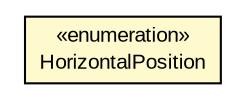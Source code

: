 #!/usr/local/bin/dot
#
# Class diagram 
# Generated by UMLGraph version R5_6-24-gf6e263 (http://www.umlgraph.org/)
#

digraph G {
	edge [fontname="arial",fontsize=10,labelfontname="arial",labelfontsize=10];
	node [fontname="arial",fontsize=10,shape=plaintext];
	nodesep=0.25;
	ranksep=0.5;
	// org.osmdroid.views.CustomZoomButtonsDisplay.HorizontalPosition
	c12651 [label=<<table title="org.osmdroid.views.CustomZoomButtonsDisplay.HorizontalPosition" border="0" cellborder="1" cellspacing="0" cellpadding="2" port="p" bgcolor="lemonChiffon" href="./CustomZoomButtonsDisplay.HorizontalPosition.html">
		<tr><td><table border="0" cellspacing="0" cellpadding="1">
<tr><td align="center" balign="center"> &#171;enumeration&#187; </td></tr>
<tr><td align="center" balign="center"> HorizontalPosition </td></tr>
		</table></td></tr>
		</table>>, URL="./CustomZoomButtonsDisplay.HorizontalPosition.html", fontname="arial", fontcolor="black", fontsize=10.0];
}

